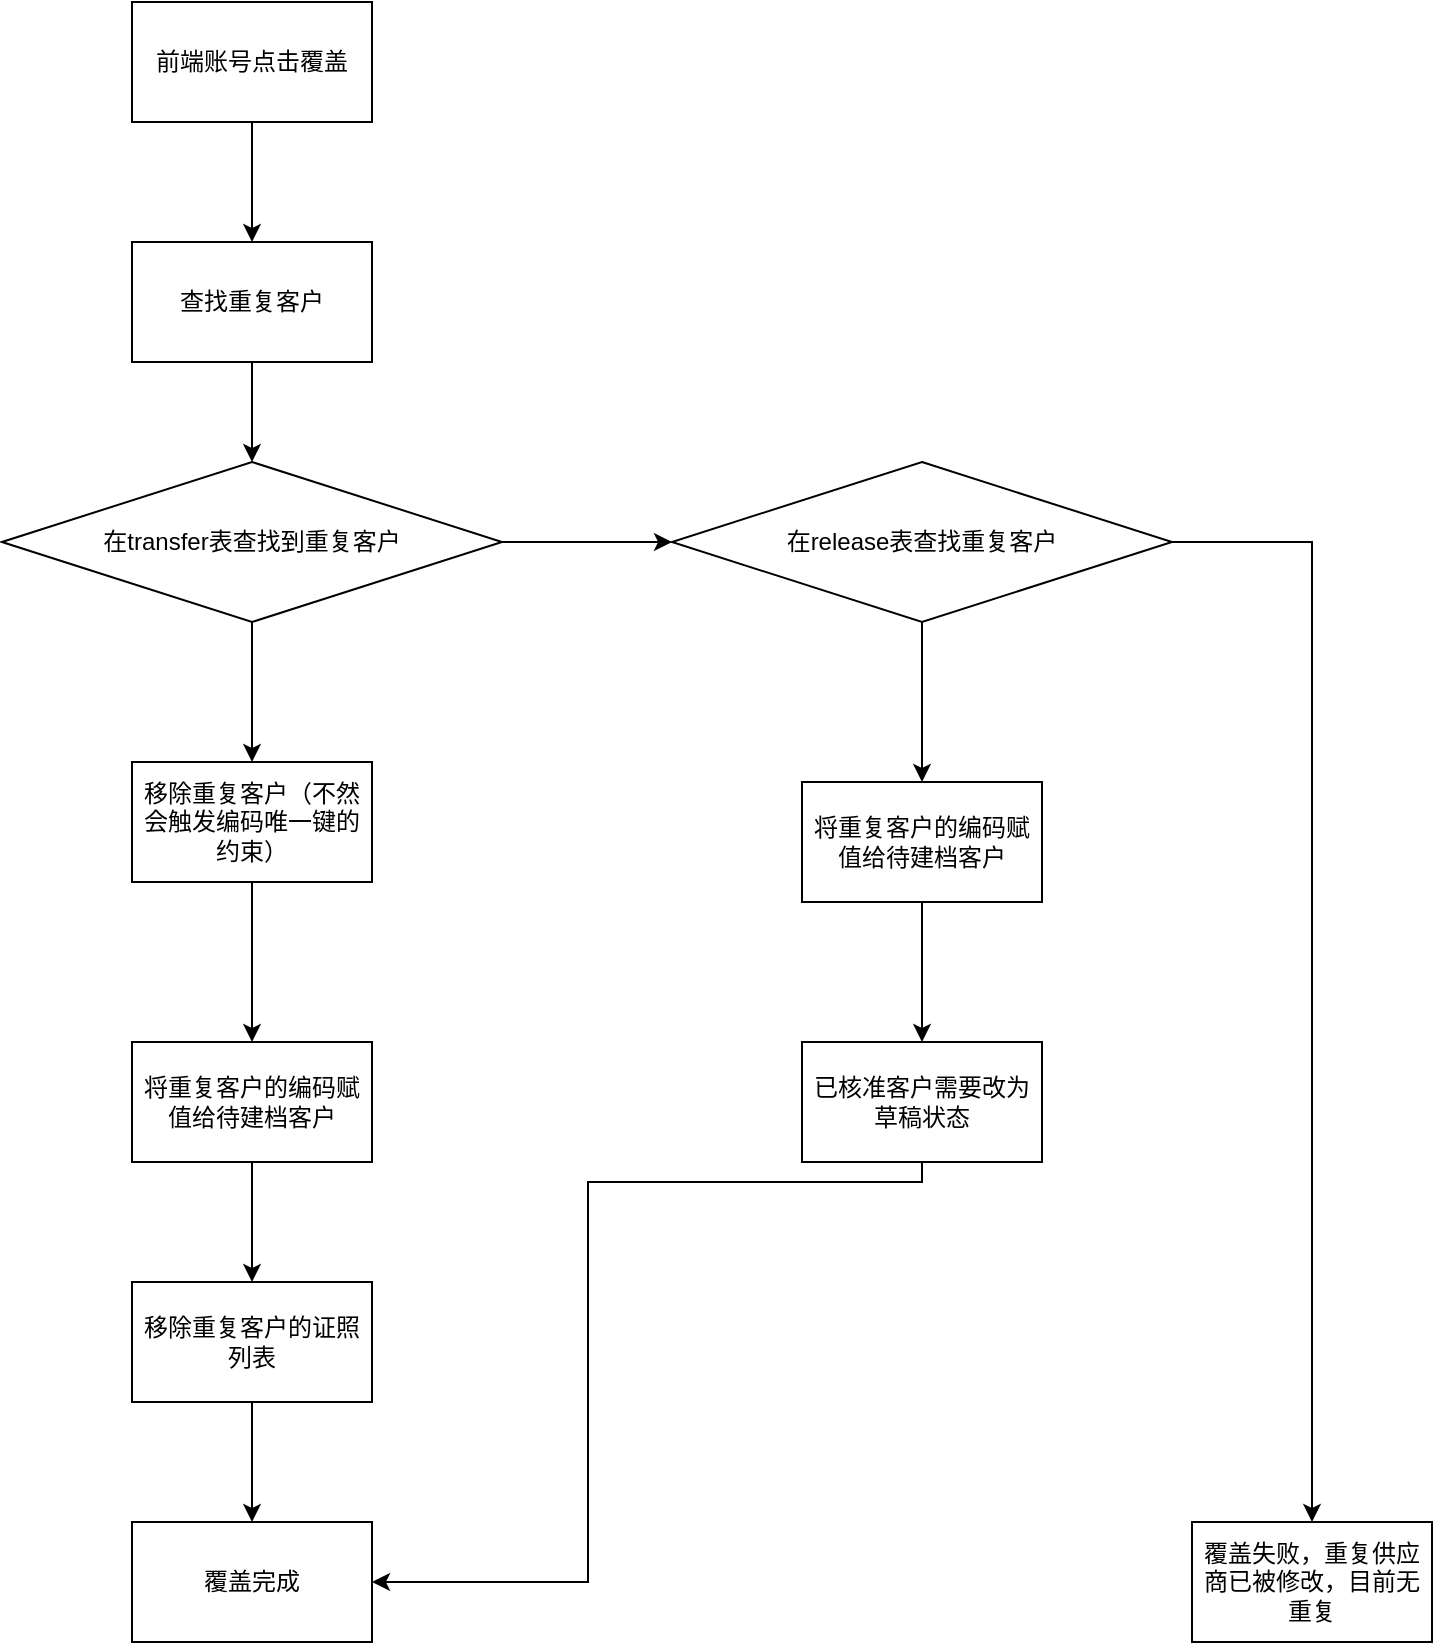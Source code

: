 <mxfile version="14.8.6" type="github">
  <diagram id="mzLmkTchyPpx6X2ViSFh" name="Page-1">
    <mxGraphModel dx="1422" dy="762" grid="1" gridSize="10" guides="1" tooltips="1" connect="1" arrows="1" fold="1" page="1" pageScale="1" pageWidth="827" pageHeight="1169" math="0" shadow="0">
      <root>
        <mxCell id="0" />
        <mxCell id="1" parent="0" />
        <mxCell id="Z1cNxyu3MpxTD4Wfr18r-11" style="edgeStyle=orthogonalEdgeStyle;rounded=0;orthogonalLoop=1;jettySize=auto;html=1;entryX=0.5;entryY=0;entryDx=0;entryDy=0;" parent="1" source="Z1cNxyu3MpxTD4Wfr18r-1" target="Z1cNxyu3MpxTD4Wfr18r-2" edge="1">
          <mxGeometry relative="1" as="geometry" />
        </mxCell>
        <mxCell id="Z1cNxyu3MpxTD4Wfr18r-1" value="前端账号点击覆盖" style="rounded=0;whiteSpace=wrap;html=1;" parent="1" vertex="1">
          <mxGeometry x="160" y="80" width="120" height="60" as="geometry" />
        </mxCell>
        <mxCell id="Z1cNxyu3MpxTD4Wfr18r-12" style="edgeStyle=orthogonalEdgeStyle;rounded=0;orthogonalLoop=1;jettySize=auto;html=1;entryX=0.5;entryY=0;entryDx=0;entryDy=0;" parent="1" source="Z1cNxyu3MpxTD4Wfr18r-2" target="Z1cNxyu3MpxTD4Wfr18r-10" edge="1">
          <mxGeometry relative="1" as="geometry" />
        </mxCell>
        <mxCell id="Z1cNxyu3MpxTD4Wfr18r-2" value="查找重复客户" style="rounded=0;whiteSpace=wrap;html=1;" parent="1" vertex="1">
          <mxGeometry x="160" y="200" width="120" height="60" as="geometry" />
        </mxCell>
        <mxCell id="Z1cNxyu3MpxTD4Wfr18r-15" style="edgeStyle=orthogonalEdgeStyle;rounded=0;orthogonalLoop=1;jettySize=auto;html=1;" parent="1" source="Z1cNxyu3MpxTD4Wfr18r-4" target="Z1cNxyu3MpxTD4Wfr18r-5" edge="1">
          <mxGeometry relative="1" as="geometry" />
        </mxCell>
        <mxCell id="Z1cNxyu3MpxTD4Wfr18r-4" value="将重复客户的编码赋值给待建档客户" style="rounded=0;whiteSpace=wrap;html=1;" parent="1" vertex="1">
          <mxGeometry x="160" y="600" width="120" height="60" as="geometry" />
        </mxCell>
        <mxCell id="Z1cNxyu3MpxTD4Wfr18r-16" style="edgeStyle=orthogonalEdgeStyle;rounded=0;orthogonalLoop=1;jettySize=auto;html=1;entryX=0.5;entryY=0;entryDx=0;entryDy=0;" parent="1" source="Z1cNxyu3MpxTD4Wfr18r-5" target="Z1cNxyu3MpxTD4Wfr18r-6" edge="1">
          <mxGeometry relative="1" as="geometry" />
        </mxCell>
        <mxCell id="Z1cNxyu3MpxTD4Wfr18r-5" value="移除重复客户的证照列表" style="rounded=0;whiteSpace=wrap;html=1;" parent="1" vertex="1">
          <mxGeometry x="160" y="720" width="120" height="60" as="geometry" />
        </mxCell>
        <mxCell id="Z1cNxyu3MpxTD4Wfr18r-6" value="覆盖完成" style="rounded=0;whiteSpace=wrap;html=1;" parent="1" vertex="1">
          <mxGeometry x="160" y="840" width="120" height="60" as="geometry" />
        </mxCell>
        <mxCell id="Z1cNxyu3MpxTD4Wfr18r-20" style="edgeStyle=orthogonalEdgeStyle;rounded=0;orthogonalLoop=1;jettySize=auto;html=1;" parent="1" source="Z1cNxyu3MpxTD4Wfr18r-8" target="Z1cNxyu3MpxTD4Wfr18r-9" edge="1">
          <mxGeometry relative="1" as="geometry" />
        </mxCell>
        <mxCell id="Z1cNxyu3MpxTD4Wfr18r-8" value="将重复客户的编码赋值给待建档客户" style="rounded=0;whiteSpace=wrap;html=1;" parent="1" vertex="1">
          <mxGeometry x="495" y="470" width="120" height="60" as="geometry" />
        </mxCell>
        <mxCell id="Z1cNxyu3MpxTD4Wfr18r-21" style="edgeStyle=orthogonalEdgeStyle;rounded=0;orthogonalLoop=1;jettySize=auto;html=1;entryX=1;entryY=0.5;entryDx=0;entryDy=0;" parent="1" source="Z1cNxyu3MpxTD4Wfr18r-9" target="Z1cNxyu3MpxTD4Wfr18r-6" edge="1">
          <mxGeometry relative="1" as="geometry">
            <Array as="points">
              <mxPoint x="555" y="670" />
              <mxPoint x="388" y="670" />
              <mxPoint x="388" y="870" />
            </Array>
          </mxGeometry>
        </mxCell>
        <mxCell id="Z1cNxyu3MpxTD4Wfr18r-9" value="已核准客户需要改为草稿状态" style="rounded=0;whiteSpace=wrap;html=1;" parent="1" vertex="1">
          <mxGeometry x="495" y="600" width="120" height="60" as="geometry" />
        </mxCell>
        <mxCell id="Z1cNxyu3MpxTD4Wfr18r-18" style="edgeStyle=orthogonalEdgeStyle;rounded=0;orthogonalLoop=1;jettySize=auto;html=1;entryX=0;entryY=0.5;entryDx=0;entryDy=0;" parent="1" source="Z1cNxyu3MpxTD4Wfr18r-10" target="Z1cNxyu3MpxTD4Wfr18r-17" edge="1">
          <mxGeometry relative="1" as="geometry" />
        </mxCell>
        <mxCell id="pHHVTFp6xTeJdK2sd_ww-2" style="edgeStyle=orthogonalEdgeStyle;rounded=0;orthogonalLoop=1;jettySize=auto;html=1;entryX=0.5;entryY=0;entryDx=0;entryDy=0;" edge="1" parent="1" source="Z1cNxyu3MpxTD4Wfr18r-10" target="pHHVTFp6xTeJdK2sd_ww-1">
          <mxGeometry relative="1" as="geometry" />
        </mxCell>
        <mxCell id="Z1cNxyu3MpxTD4Wfr18r-10" value="&lt;span&gt;在transfer表查找到重复客户&lt;/span&gt;" style="rhombus;whiteSpace=wrap;html=1;" parent="1" vertex="1">
          <mxGeometry x="95" y="310" width="250" height="80" as="geometry" />
        </mxCell>
        <mxCell id="Z1cNxyu3MpxTD4Wfr18r-19" style="edgeStyle=orthogonalEdgeStyle;rounded=0;orthogonalLoop=1;jettySize=auto;html=1;entryX=0.5;entryY=0;entryDx=0;entryDy=0;" parent="1" source="Z1cNxyu3MpxTD4Wfr18r-17" target="Z1cNxyu3MpxTD4Wfr18r-8" edge="1">
          <mxGeometry relative="1" as="geometry" />
        </mxCell>
        <mxCell id="Z1cNxyu3MpxTD4Wfr18r-24" style="edgeStyle=orthogonalEdgeStyle;rounded=0;orthogonalLoop=1;jettySize=auto;html=1;entryX=0.5;entryY=0;entryDx=0;entryDy=0;" parent="1" source="Z1cNxyu3MpxTD4Wfr18r-17" target="Z1cNxyu3MpxTD4Wfr18r-22" edge="1">
          <mxGeometry relative="1" as="geometry" />
        </mxCell>
        <mxCell id="Z1cNxyu3MpxTD4Wfr18r-17" value="&lt;span&gt;在release表查找重复客户&lt;/span&gt;" style="rhombus;whiteSpace=wrap;html=1;" parent="1" vertex="1">
          <mxGeometry x="430" y="310" width="250" height="80" as="geometry" />
        </mxCell>
        <mxCell id="Z1cNxyu3MpxTD4Wfr18r-22" value="覆盖失败，重复供应商已被修改，目前无重复" style="rounded=0;whiteSpace=wrap;html=1;" parent="1" vertex="1">
          <mxGeometry x="690" y="840" width="120" height="60" as="geometry" />
        </mxCell>
        <mxCell id="pHHVTFp6xTeJdK2sd_ww-3" style="edgeStyle=orthogonalEdgeStyle;rounded=0;orthogonalLoop=1;jettySize=auto;html=1;entryX=0.5;entryY=0;entryDx=0;entryDy=0;" edge="1" parent="1" source="pHHVTFp6xTeJdK2sd_ww-1" target="Z1cNxyu3MpxTD4Wfr18r-4">
          <mxGeometry relative="1" as="geometry" />
        </mxCell>
        <mxCell id="pHHVTFp6xTeJdK2sd_ww-1" value="移除重复客户（不然会触发编码唯一键的约束）" style="rounded=0;whiteSpace=wrap;html=1;" vertex="1" parent="1">
          <mxGeometry x="160" y="460" width="120" height="60" as="geometry" />
        </mxCell>
      </root>
    </mxGraphModel>
  </diagram>
</mxfile>

